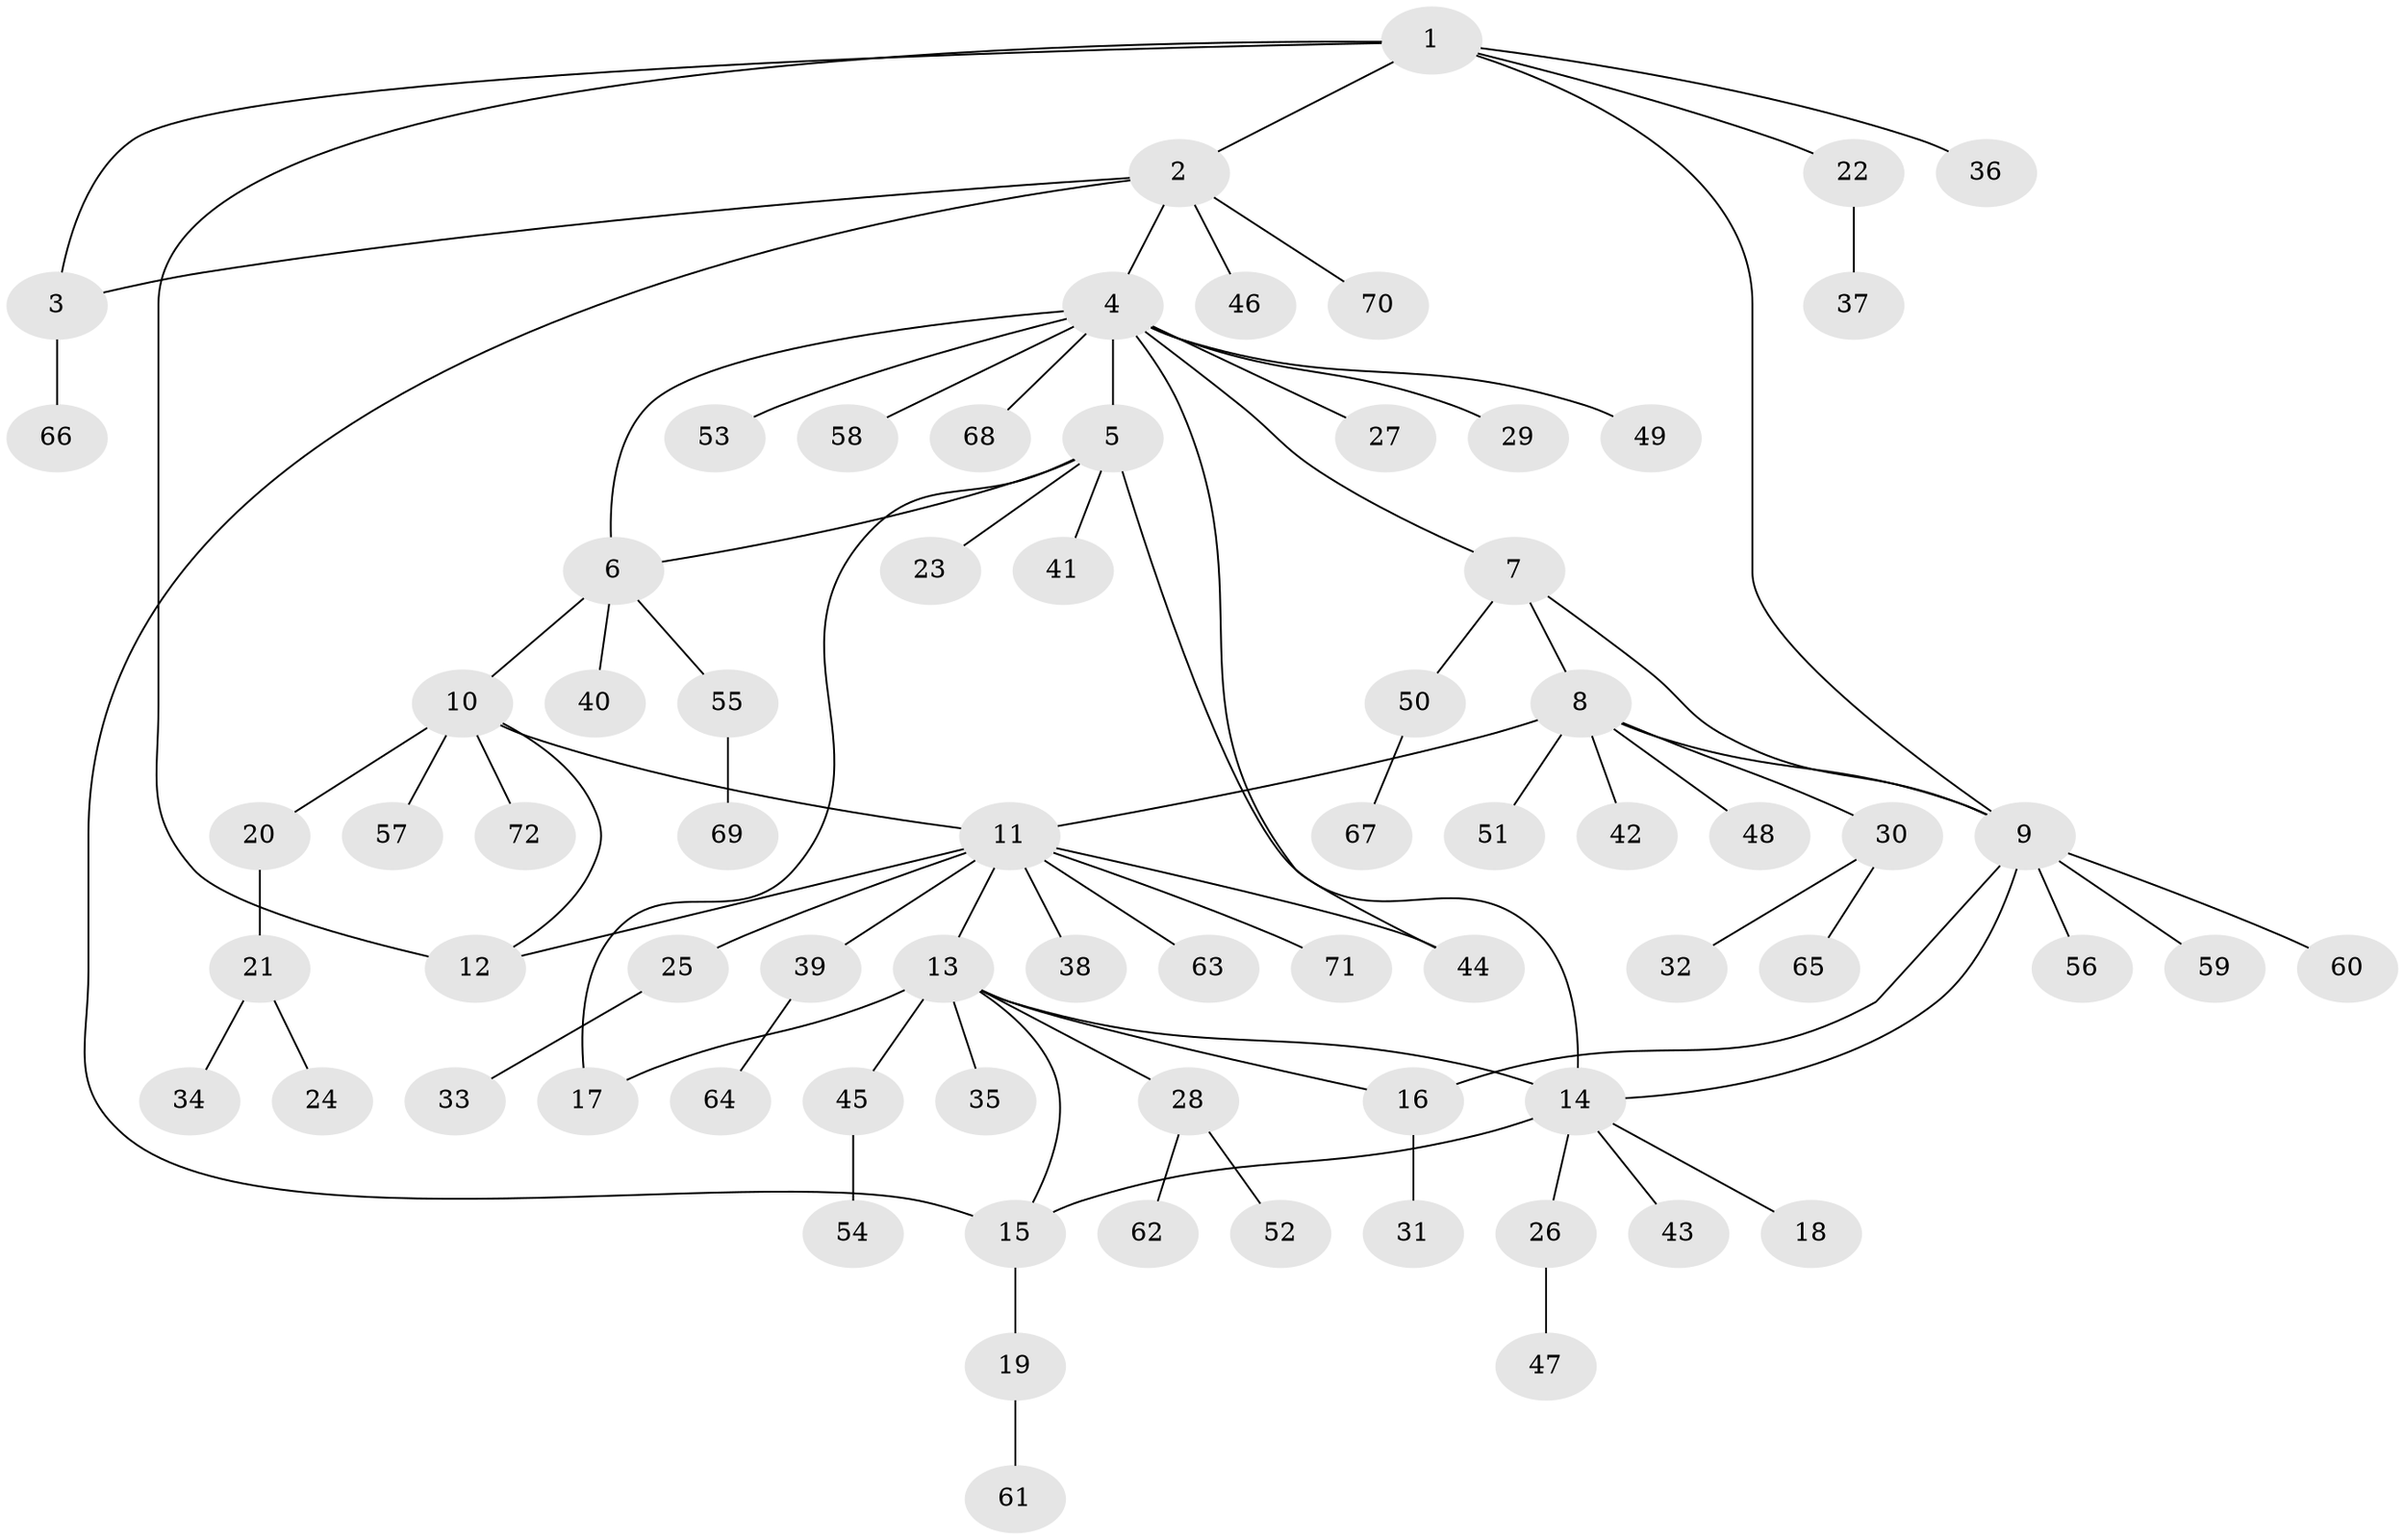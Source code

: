 // coarse degree distribution, {4: 0.047619047619047616, 1: 0.8571428571428571, 10: 0.047619047619047616, 8: 0.047619047619047616}
// Generated by graph-tools (version 1.1) at 2025/58/03/04/25 21:58:11]
// undirected, 72 vertices, 85 edges
graph export_dot {
graph [start="1"]
  node [color=gray90,style=filled];
  1;
  2;
  3;
  4;
  5;
  6;
  7;
  8;
  9;
  10;
  11;
  12;
  13;
  14;
  15;
  16;
  17;
  18;
  19;
  20;
  21;
  22;
  23;
  24;
  25;
  26;
  27;
  28;
  29;
  30;
  31;
  32;
  33;
  34;
  35;
  36;
  37;
  38;
  39;
  40;
  41;
  42;
  43;
  44;
  45;
  46;
  47;
  48;
  49;
  50;
  51;
  52;
  53;
  54;
  55;
  56;
  57;
  58;
  59;
  60;
  61;
  62;
  63;
  64;
  65;
  66;
  67;
  68;
  69;
  70;
  71;
  72;
  1 -- 2;
  1 -- 3;
  1 -- 9;
  1 -- 12;
  1 -- 22;
  1 -- 36;
  2 -- 3;
  2 -- 4;
  2 -- 15;
  2 -- 46;
  2 -- 70;
  3 -- 66;
  4 -- 5;
  4 -- 6;
  4 -- 7;
  4 -- 27;
  4 -- 29;
  4 -- 44;
  4 -- 49;
  4 -- 53;
  4 -- 58;
  4 -- 68;
  5 -- 6;
  5 -- 14;
  5 -- 17;
  5 -- 23;
  5 -- 41;
  6 -- 10;
  6 -- 40;
  6 -- 55;
  7 -- 8;
  7 -- 9;
  7 -- 50;
  8 -- 9;
  8 -- 11;
  8 -- 30;
  8 -- 42;
  8 -- 48;
  8 -- 51;
  9 -- 14;
  9 -- 16;
  9 -- 56;
  9 -- 59;
  9 -- 60;
  10 -- 11;
  10 -- 12;
  10 -- 20;
  10 -- 57;
  10 -- 72;
  11 -- 12;
  11 -- 13;
  11 -- 25;
  11 -- 38;
  11 -- 39;
  11 -- 44;
  11 -- 63;
  11 -- 71;
  13 -- 14;
  13 -- 15;
  13 -- 16;
  13 -- 17;
  13 -- 28;
  13 -- 35;
  13 -- 45;
  14 -- 15;
  14 -- 18;
  14 -- 26;
  14 -- 43;
  15 -- 19;
  16 -- 31;
  19 -- 61;
  20 -- 21;
  21 -- 24;
  21 -- 34;
  22 -- 37;
  25 -- 33;
  26 -- 47;
  28 -- 52;
  28 -- 62;
  30 -- 32;
  30 -- 65;
  39 -- 64;
  45 -- 54;
  50 -- 67;
  55 -- 69;
}
